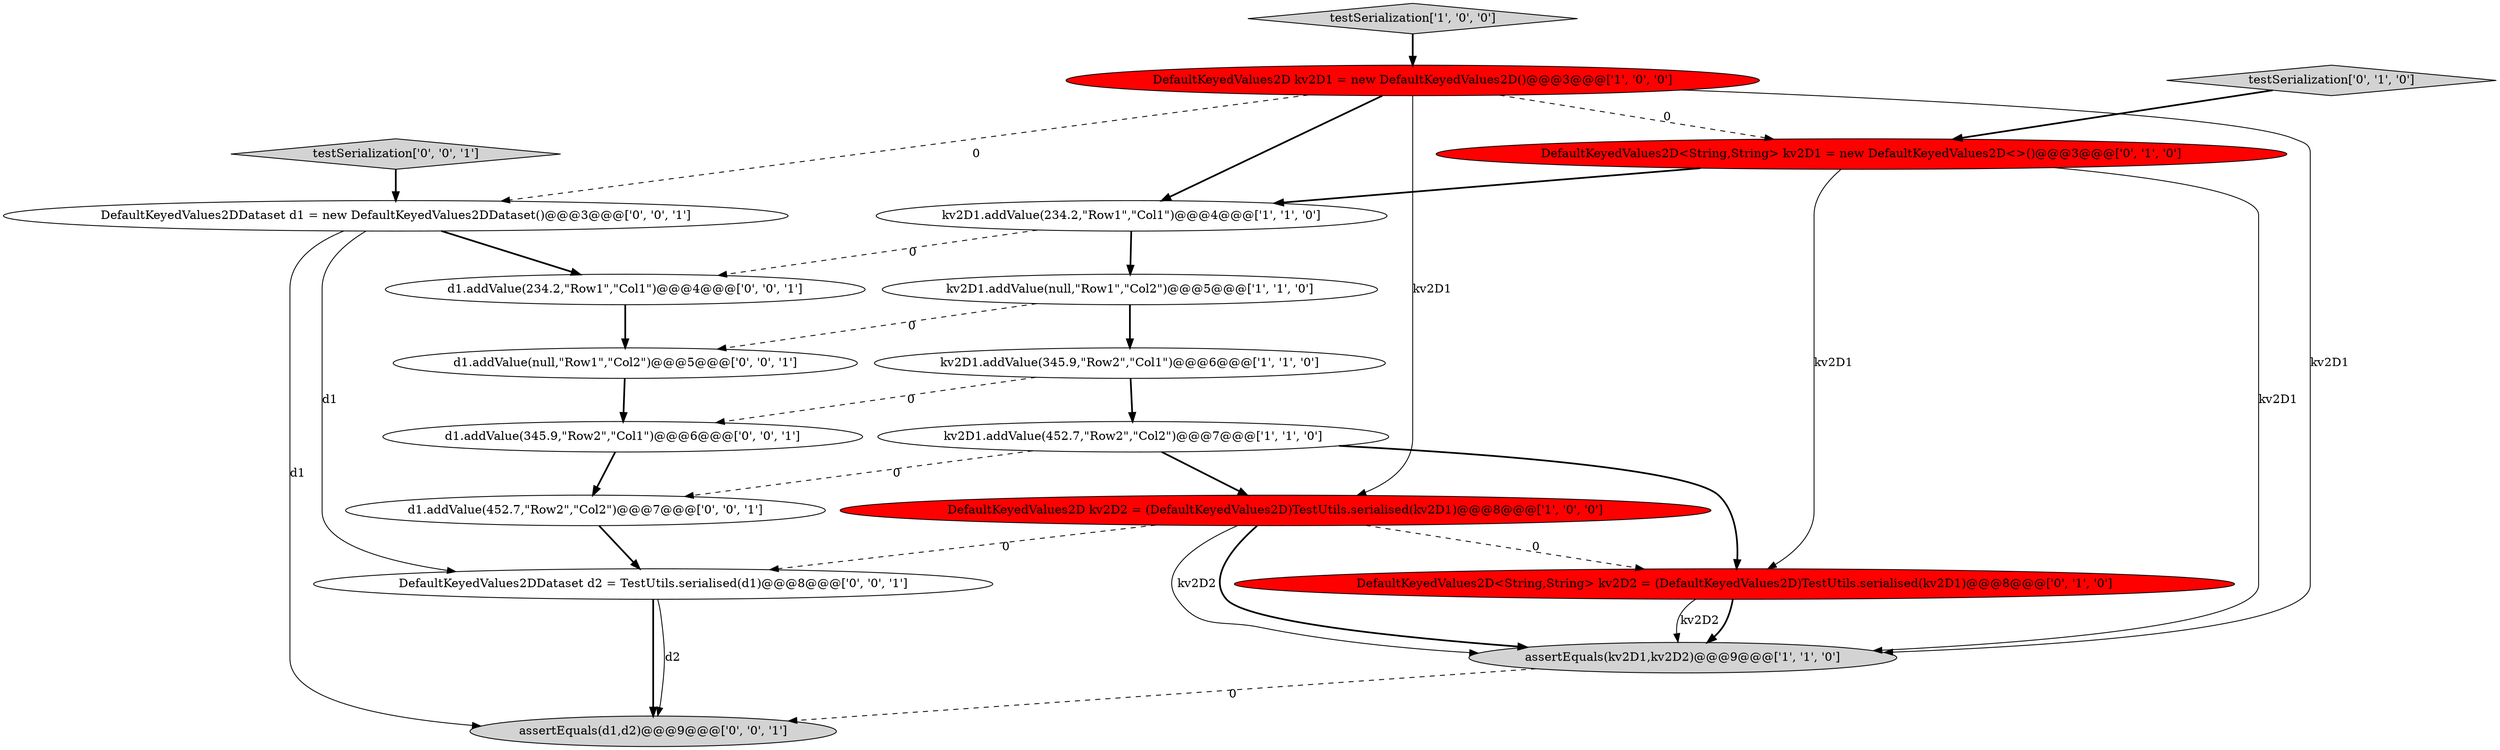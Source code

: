 digraph {
0 [style = filled, label = "kv2D1.addValue(452.7,\"Row2\",\"Col2\")@@@7@@@['1', '1', '0']", fillcolor = white, shape = ellipse image = "AAA0AAABBB1BBB"];
3 [style = filled, label = "testSerialization['1', '0', '0']", fillcolor = lightgray, shape = diamond image = "AAA0AAABBB1BBB"];
5 [style = filled, label = "DefaultKeyedValues2D kv2D1 = new DefaultKeyedValues2D()@@@3@@@['1', '0', '0']", fillcolor = red, shape = ellipse image = "AAA1AAABBB1BBB"];
2 [style = filled, label = "kv2D1.addValue(345.9,\"Row2\",\"Col1\")@@@6@@@['1', '1', '0']", fillcolor = white, shape = ellipse image = "AAA0AAABBB1BBB"];
4 [style = filled, label = "DefaultKeyedValues2D kv2D2 = (DefaultKeyedValues2D)TestUtils.serialised(kv2D1)@@@8@@@['1', '0', '0']", fillcolor = red, shape = ellipse image = "AAA1AAABBB1BBB"];
11 [style = filled, label = "DefaultKeyedValues2DDataset d1 = new DefaultKeyedValues2DDataset()@@@3@@@['0', '0', '1']", fillcolor = white, shape = ellipse image = "AAA0AAABBB3BBB"];
17 [style = filled, label = "d1.addValue(null,\"Row1\",\"Col2\")@@@5@@@['0', '0', '1']", fillcolor = white, shape = ellipse image = "AAA0AAABBB3BBB"];
1 [style = filled, label = "kv2D1.addValue(234.2,\"Row1\",\"Col1\")@@@4@@@['1', '1', '0']", fillcolor = white, shape = ellipse image = "AAA0AAABBB1BBB"];
6 [style = filled, label = "assertEquals(kv2D1,kv2D2)@@@9@@@['1', '1', '0']", fillcolor = lightgray, shape = ellipse image = "AAA0AAABBB1BBB"];
12 [style = filled, label = "d1.addValue(234.2,\"Row1\",\"Col1\")@@@4@@@['0', '0', '1']", fillcolor = white, shape = ellipse image = "AAA0AAABBB3BBB"];
13 [style = filled, label = "d1.addValue(452.7,\"Row2\",\"Col2\")@@@7@@@['0', '0', '1']", fillcolor = white, shape = ellipse image = "AAA0AAABBB3BBB"];
18 [style = filled, label = "d1.addValue(345.9,\"Row2\",\"Col1\")@@@6@@@['0', '0', '1']", fillcolor = white, shape = ellipse image = "AAA0AAABBB3BBB"];
14 [style = filled, label = "DefaultKeyedValues2DDataset d2 = TestUtils.serialised(d1)@@@8@@@['0', '0', '1']", fillcolor = white, shape = ellipse image = "AAA0AAABBB3BBB"];
9 [style = filled, label = "DefaultKeyedValues2D<String,String> kv2D1 = new DefaultKeyedValues2D<>()@@@3@@@['0', '1', '0']", fillcolor = red, shape = ellipse image = "AAA1AAABBB2BBB"];
7 [style = filled, label = "kv2D1.addValue(null,\"Row1\",\"Col2\")@@@5@@@['1', '1', '0']", fillcolor = white, shape = ellipse image = "AAA0AAABBB1BBB"];
16 [style = filled, label = "testSerialization['0', '0', '1']", fillcolor = lightgray, shape = diamond image = "AAA0AAABBB3BBB"];
8 [style = filled, label = "DefaultKeyedValues2D<String,String> kv2D2 = (DefaultKeyedValues2D)TestUtils.serialised(kv2D1)@@@8@@@['0', '1', '0']", fillcolor = red, shape = ellipse image = "AAA1AAABBB2BBB"];
15 [style = filled, label = "assertEquals(d1,d2)@@@9@@@['0', '0', '1']", fillcolor = lightgray, shape = ellipse image = "AAA0AAABBB3BBB"];
10 [style = filled, label = "testSerialization['0', '1', '0']", fillcolor = lightgray, shape = diamond image = "AAA0AAABBB2BBB"];
16->11 [style = bold, label=""];
9->8 [style = solid, label="kv2D1"];
4->6 [style = bold, label=""];
7->17 [style = dashed, label="0"];
9->6 [style = solid, label="kv2D1"];
12->17 [style = bold, label=""];
4->6 [style = solid, label="kv2D2"];
5->6 [style = solid, label="kv2D1"];
5->9 [style = dashed, label="0"];
8->6 [style = bold, label=""];
11->12 [style = bold, label=""];
11->15 [style = solid, label="d1"];
1->7 [style = bold, label=""];
1->12 [style = dashed, label="0"];
5->1 [style = bold, label=""];
3->5 [style = bold, label=""];
2->0 [style = bold, label=""];
5->11 [style = dashed, label="0"];
6->15 [style = dashed, label="0"];
0->4 [style = bold, label=""];
7->2 [style = bold, label=""];
0->13 [style = dashed, label="0"];
0->8 [style = bold, label=""];
4->8 [style = dashed, label="0"];
18->13 [style = bold, label=""];
2->18 [style = dashed, label="0"];
14->15 [style = bold, label=""];
10->9 [style = bold, label=""];
4->14 [style = dashed, label="0"];
14->15 [style = solid, label="d2"];
9->1 [style = bold, label=""];
13->14 [style = bold, label=""];
11->14 [style = solid, label="d1"];
8->6 [style = solid, label="kv2D2"];
17->18 [style = bold, label=""];
5->4 [style = solid, label="kv2D1"];
}
